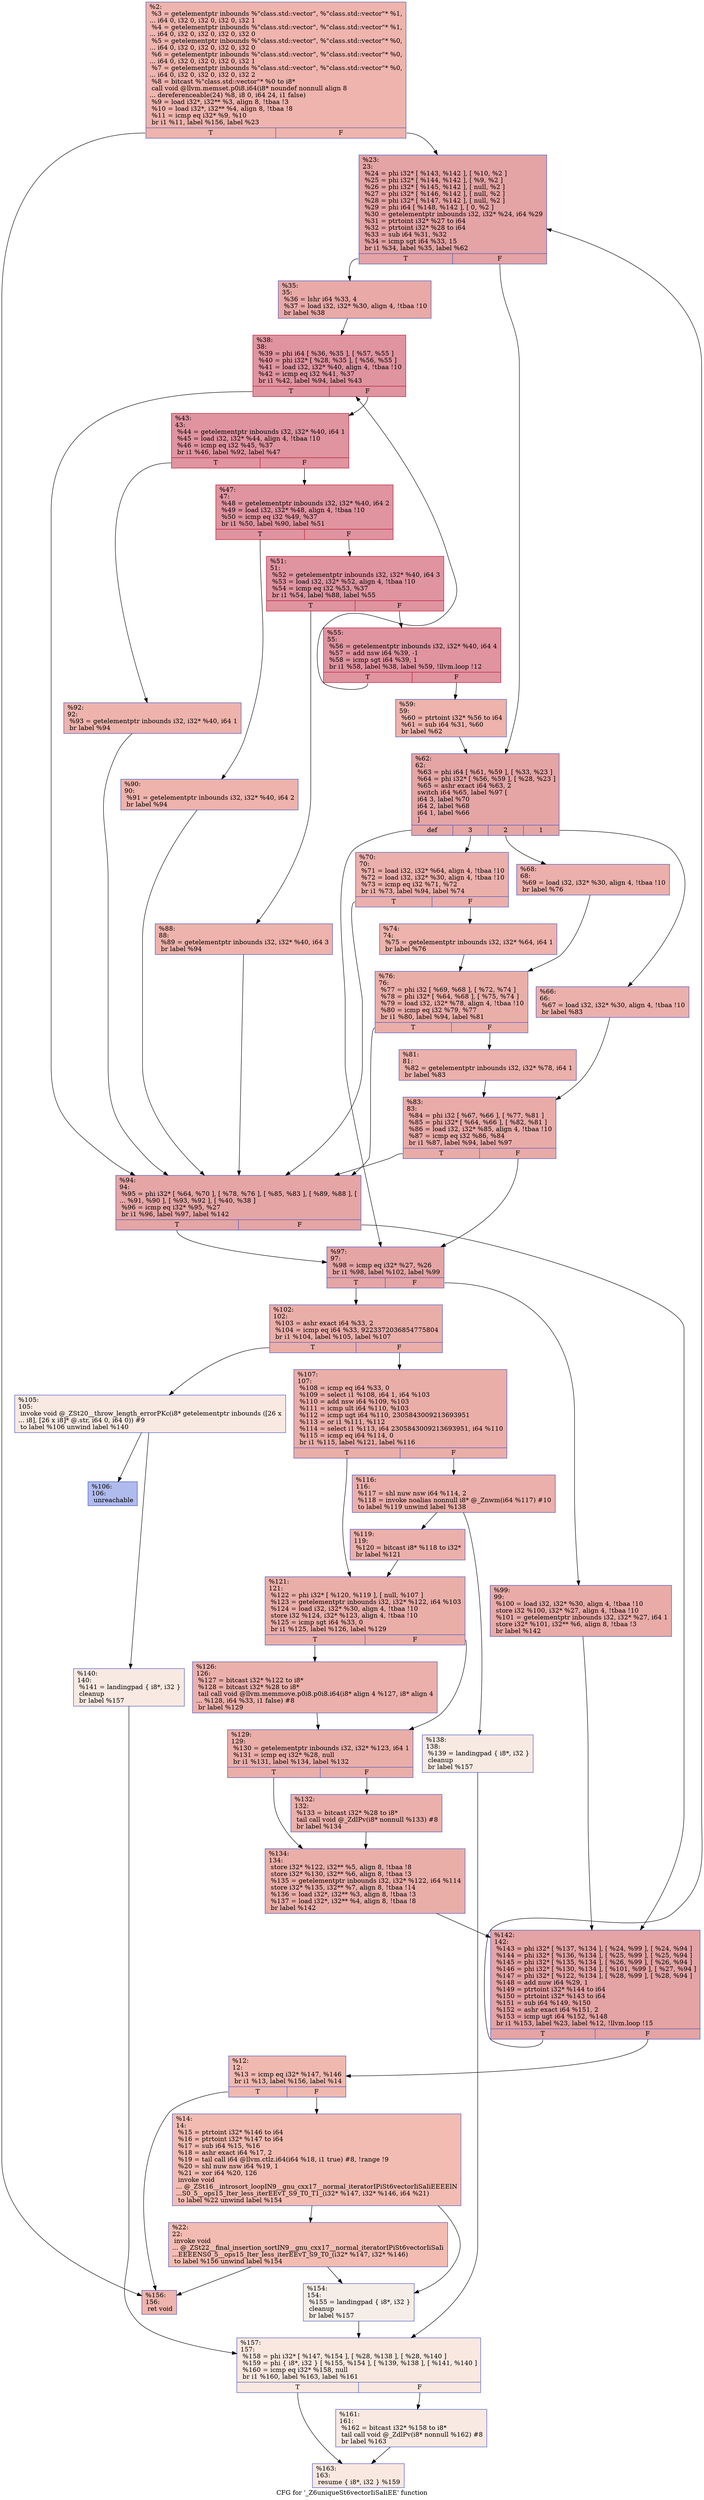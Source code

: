 digraph "CFG for '_Z6uniqueSt6vectorIiSaIiEE' function" {
	label="CFG for '_Z6uniqueSt6vectorIiSaIiEE' function";

	Node0x561145600630 [shape=record,color="#3d50c3ff", style=filled, fillcolor="#d8564670",label="{%2:\l  %3 = getelementptr inbounds %\"class.std::vector\", %\"class.std::vector\"* %1,\l... i64 0, i32 0, i32 0, i32 0, i32 1\l  %4 = getelementptr inbounds %\"class.std::vector\", %\"class.std::vector\"* %1,\l... i64 0, i32 0, i32 0, i32 0, i32 0\l  %5 = getelementptr inbounds %\"class.std::vector\", %\"class.std::vector\"* %0,\l... i64 0, i32 0, i32 0, i32 0, i32 0\l  %6 = getelementptr inbounds %\"class.std::vector\", %\"class.std::vector\"* %0,\l... i64 0, i32 0, i32 0, i32 0, i32 1\l  %7 = getelementptr inbounds %\"class.std::vector\", %\"class.std::vector\"* %0,\l... i64 0, i32 0, i32 0, i32 0, i32 2\l  %8 = bitcast %\"class.std::vector\"* %0 to i8*\l  call void @llvm.memset.p0i8.i64(i8* noundef nonnull align 8\l... dereferenceable(24) %8, i8 0, i64 24, i1 false)\l  %9 = load i32*, i32** %3, align 8, !tbaa !3\l  %10 = load i32*, i32** %4, align 8, !tbaa !8\l  %11 = icmp eq i32* %9, %10\l  br i1 %11, label %156, label %23\l|{<s0>T|<s1>F}}"];
	Node0x561145600630:s0 -> Node0x5611456024f0;
	Node0x561145600630:s1 -> Node0x561145602580;
	Node0x5611456026c0 [shape=record,color="#3d50c3ff", style=filled, fillcolor="#de614d70",label="{%12:\l12:                                               \l  %13 = icmp eq i32* %147, %146\l  br i1 %13, label %156, label %14\l|{<s0>T|<s1>F}}"];
	Node0x5611456026c0:s0 -> Node0x5611456024f0;
	Node0x5611456026c0:s1 -> Node0x561145602850;
	Node0x561145602850 [shape=record,color="#3d50c3ff", style=filled, fillcolor="#e1675170",label="{%14:\l14:                                               \l  %15 = ptrtoint i32* %146 to i64\l  %16 = ptrtoint i32* %147 to i64\l  %17 = sub i64 %15, %16\l  %18 = ashr exact i64 %17, 2\l  %19 = tail call i64 @llvm.ctlz.i64(i64 %18, i1 true) #8, !range !9\l  %20 = shl nuw nsw i64 %19, 1\l  %21 = xor i64 %20, 126\l  invoke void\l... @_ZSt16__introsort_loopIN9__gnu_cxx17__normal_iteratorIPiSt6vectorIiSaIiEEEElN\l...S0_5__ops15_Iter_less_iterEEvT_S9_T0_T1_(i32* %147, i32* %146, i64 %21)\l          to label %22 unwind label %154\l}"];
	Node0x561145602850 -> Node0x5611456030b0;
	Node0x561145602850 -> Node0x561145603140;
	Node0x5611456030b0 [shape=record,color="#3d50c3ff", style=filled, fillcolor="#e1675170",label="{%22:\l22:                                               \l  invoke void\l... @_ZSt22__final_insertion_sortIN9__gnu_cxx17__normal_iteratorIPiSt6vectorIiSaIi\l...EEEENS0_5__ops15_Iter_less_iterEEvT_S9_T0_(i32* %147, i32* %146)\l          to label %156 unwind label %154\l}"];
	Node0x5611456030b0 -> Node0x5611456024f0;
	Node0x5611456030b0 -> Node0x561145603140;
	Node0x561145602580 [shape=record,color="#3d50c3ff", style=filled, fillcolor="#c32e3170",label="{%23:\l23:                                               \l  %24 = phi i32* [ %143, %142 ], [ %10, %2 ]\l  %25 = phi i32* [ %144, %142 ], [ %9, %2 ]\l  %26 = phi i32* [ %145, %142 ], [ null, %2 ]\l  %27 = phi i32* [ %146, %142 ], [ null, %2 ]\l  %28 = phi i32* [ %147, %142 ], [ null, %2 ]\l  %29 = phi i64 [ %148, %142 ], [ 0, %2 ]\l  %30 = getelementptr inbounds i32, i32* %24, i64 %29\l  %31 = ptrtoint i32* %27 to i64\l  %32 = ptrtoint i32* %28 to i64\l  %33 = sub i64 %31, %32\l  %34 = icmp sgt i64 %33, 15\l  br i1 %34, label %35, label %62\l|{<s0>T|<s1>F}}"];
	Node0x561145602580:s0 -> Node0x5611456042c0;
	Node0x561145602580:s1 -> Node0x561145604350;
	Node0x5611456042c0 [shape=record,color="#3d50c3ff", style=filled, fillcolor="#ca3b3770",label="{%35:\l35:                                               \l  %36 = lshr i64 %33, 4\l  %37 = load i32, i32* %30, align 4, !tbaa !10\l  br label %38\l}"];
	Node0x5611456042c0 -> Node0x561145604600;
	Node0x561145604600 [shape=record,color="#b70d28ff", style=filled, fillcolor="#b70d2870",label="{%38:\l38:                                               \l  %39 = phi i64 [ %36, %35 ], [ %57, %55 ]\l  %40 = phi i32* [ %28, %35 ], [ %56, %55 ]\l  %41 = load i32, i32* %40, align 4, !tbaa !10\l  %42 = icmp eq i32 %41, %37\l  br i1 %42, label %94, label %43\l|{<s0>T|<s1>F}}"];
	Node0x561145604600:s0 -> Node0x5611456050a0;
	Node0x561145604600:s1 -> Node0x561145605130;
	Node0x561145605130 [shape=record,color="#b70d28ff", style=filled, fillcolor="#b70d2870",label="{%43:\l43:                                               \l  %44 = getelementptr inbounds i32, i32* %40, i64 1\l  %45 = load i32, i32* %44, align 4, !tbaa !10\l  %46 = icmp eq i32 %45, %37\l  br i1 %46, label %92, label %47\l|{<s0>T|<s1>F}}"];
	Node0x561145605130:s0 -> Node0x561145605410;
	Node0x561145605130:s1 -> Node0x561145605460;
	Node0x561145605460 [shape=record,color="#b70d28ff", style=filled, fillcolor="#b70d2870",label="{%47:\l47:                                               \l  %48 = getelementptr inbounds i32, i32* %40, i64 2\l  %49 = load i32, i32* %48, align 4, !tbaa !10\l  %50 = icmp eq i32 %49, %37\l  br i1 %50, label %90, label %51\l|{<s0>T|<s1>F}}"];
	Node0x561145605460:s0 -> Node0x561145605740;
	Node0x561145605460:s1 -> Node0x561145605790;
	Node0x561145605790 [shape=record,color="#b70d28ff", style=filled, fillcolor="#b70d2870",label="{%51:\l51:                                               \l  %52 = getelementptr inbounds i32, i32* %40, i64 3\l  %53 = load i32, i32* %52, align 4, !tbaa !10\l  %54 = icmp eq i32 %53, %37\l  br i1 %54, label %88, label %55\l|{<s0>T|<s1>F}}"];
	Node0x561145605790:s0 -> Node0x561145605aa0;
	Node0x561145605790:s1 -> Node0x561145604730;
	Node0x561145604730 [shape=record,color="#b70d28ff", style=filled, fillcolor="#b70d2870",label="{%55:\l55:                                               \l  %56 = getelementptr inbounds i32, i32* %40, i64 4\l  %57 = add nsw i64 %39, -1\l  %58 = icmp sgt i64 %39, 1\l  br i1 %58, label %38, label %59, !llvm.loop !12\l|{<s0>T|<s1>F}}"];
	Node0x561145604730:s0 -> Node0x561145604600;
	Node0x561145604730:s1 -> Node0x561145605d60;
	Node0x561145605d60 [shape=record,color="#3d50c3ff", style=filled, fillcolor="#d6524470",label="{%59:\l59:                                               \l  %60 = ptrtoint i32* %56 to i64\l  %61 = sub i64 %31, %60\l  br label %62\l}"];
	Node0x561145605d60 -> Node0x561145604350;
	Node0x561145604350 [shape=record,color="#3d50c3ff", style=filled, fillcolor="#c5333470",label="{%62:\l62:                                               \l  %63 = phi i64 [ %61, %59 ], [ %33, %23 ]\l  %64 = phi i32* [ %56, %59 ], [ %28, %23 ]\l  %65 = ashr exact i64 %63, 2\l  switch i64 %65, label %97 [\l    i64 3, label %70\l    i64 2, label %68\l    i64 1, label %66\l  ]\l|{<s0>def|<s1>3|<s2>2|<s3>1}}"];
	Node0x561145604350:s0 -> Node0x561145606670;
	Node0x561145604350:s1 -> Node0x5611456066c0;
	Node0x561145604350:s2 -> Node0x561145606710;
	Node0x561145604350:s3 -> Node0x5611456067a0;
	Node0x5611456067a0 [shape=record,color="#3d50c3ff", style=filled, fillcolor="#d24b4070",label="{%66:\l66:                                               \l  %67 = load i32, i32* %30, align 4, !tbaa !10\l  br label %83\l}"];
	Node0x5611456067a0 -> Node0x5611456068f0;
	Node0x561145606710 [shape=record,color="#3d50c3ff", style=filled, fillcolor="#d24b4070",label="{%68:\l68:                                               \l  %69 = load i32, i32* %30, align 4, !tbaa !10\l  br label %76\l}"];
	Node0x561145606710 -> Node0x561145606a20;
	Node0x5611456066c0 [shape=record,color="#3d50c3ff", style=filled, fillcolor="#d24b4070",label="{%70:\l70:                                               \l  %71 = load i32, i32* %64, align 4, !tbaa !10\l  %72 = load i32, i32* %30, align 4, !tbaa !10\l  %73 = icmp eq i32 %71, %72\l  br i1 %73, label %94, label %74\l|{<s0>T|<s1>F}}"];
	Node0x5611456066c0:s0 -> Node0x5611456050a0;
	Node0x5611456066c0:s1 -> Node0x561145606c50;
	Node0x561145606c50 [shape=record,color="#3d50c3ff", style=filled, fillcolor="#d6524470",label="{%74:\l74:                                               \l  %75 = getelementptr inbounds i32, i32* %64, i64 1\l  br label %76\l}"];
	Node0x561145606c50 -> Node0x561145606a20;
	Node0x561145606a20 [shape=record,color="#3d50c3ff", style=filled, fillcolor="#d0473d70",label="{%76:\l76:                                               \l  %77 = phi i32 [ %69, %68 ], [ %72, %74 ]\l  %78 = phi i32* [ %64, %68 ], [ %75, %74 ]\l  %79 = load i32, i32* %78, align 4, !tbaa !10\l  %80 = icmp eq i32 %79, %77\l  br i1 %80, label %94, label %81\l|{<s0>T|<s1>F}}"];
	Node0x561145606a20:s0 -> Node0x5611456050a0;
	Node0x561145606a20:s1 -> Node0x5611456070c0;
	Node0x5611456070c0 [shape=record,color="#3d50c3ff", style=filled, fillcolor="#d24b4070",label="{%81:\l81:                                               \l  %82 = getelementptr inbounds i32, i32* %78, i64 1\l  br label %83\l}"];
	Node0x5611456070c0 -> Node0x5611456068f0;
	Node0x5611456068f0 [shape=record,color="#3d50c3ff", style=filled, fillcolor="#cc403a70",label="{%83:\l83:                                               \l  %84 = phi i32 [ %67, %66 ], [ %77, %81 ]\l  %85 = phi i32* [ %64, %66 ], [ %82, %81 ]\l  %86 = load i32, i32* %85, align 4, !tbaa !10\l  %87 = icmp eq i32 %86, %84\l  br i1 %87, label %94, label %97\l|{<s0>T|<s1>F}}"];
	Node0x5611456068f0:s0 -> Node0x5611456050a0;
	Node0x5611456068f0:s1 -> Node0x561145606670;
	Node0x561145605aa0 [shape=record,color="#3d50c3ff", style=filled, fillcolor="#d6524470",label="{%88:\l88:                                               \l  %89 = getelementptr inbounds i32, i32* %40, i64 3\l  br label %94\l}"];
	Node0x561145605aa0 -> Node0x5611456050a0;
	Node0x561145605740 [shape=record,color="#3d50c3ff", style=filled, fillcolor="#d6524470",label="{%90:\l90:                                               \l  %91 = getelementptr inbounds i32, i32* %40, i64 2\l  br label %94\l}"];
	Node0x561145605740 -> Node0x5611456050a0;
	Node0x561145605410 [shape=record,color="#3d50c3ff", style=filled, fillcolor="#d6524470",label="{%92:\l92:                                               \l  %93 = getelementptr inbounds i32, i32* %40, i64 1\l  br label %94\l}"];
	Node0x561145605410 -> Node0x5611456050a0;
	Node0x5611456050a0 [shape=record,color="#3d50c3ff", style=filled, fillcolor="#c5333470",label="{%94:\l94:                                               \l  %95 = phi i32* [ %64, %70 ], [ %78, %76 ], [ %85, %83 ], [ %89, %88 ], [\l... %91, %90 ], [ %93, %92 ], [ %40, %38 ]\l  %96 = icmp eq i32* %95, %27\l  br i1 %96, label %97, label %142\l|{<s0>T|<s1>F}}"];
	Node0x5611456050a0:s0 -> Node0x561145606670;
	Node0x5611456050a0:s1 -> Node0x561145603820;
	Node0x561145606670 [shape=record,color="#3d50c3ff", style=filled, fillcolor="#c5333470",label="{%97:\l97:                                               \l  %98 = icmp eq i32* %27, %26\l  br i1 %98, label %102, label %99\l|{<s0>T|<s1>F}}"];
	Node0x561145606670:s0 -> Node0x561145607c50;
	Node0x561145606670:s1 -> Node0x561145607ca0;
	Node0x561145607ca0 [shape=record,color="#3d50c3ff", style=filled, fillcolor="#cc403a70",label="{%99:\l99:                                               \l  %100 = load i32, i32* %30, align 4, !tbaa !10\l  store i32 %100, i32* %27, align 4, !tbaa !10\l  %101 = getelementptr inbounds i32, i32* %27, i64 1\l  store i32* %101, i32** %6, align 8, !tbaa !3\l  br label %142\l}"];
	Node0x561145607ca0 -> Node0x561145603820;
	Node0x561145607c50 [shape=record,color="#3d50c3ff", style=filled, fillcolor="#d0473d70",label="{%102:\l102:                                              \l  %103 = ashr exact i64 %33, 2\l  %104 = icmp eq i64 %33, 9223372036854775804\l  br i1 %104, label %105, label %107\l|{<s0>T|<s1>F}}"];
	Node0x561145607c50:s0 -> Node0x561145608770;
	Node0x561145607c50:s1 -> Node0x5611456087c0;
	Node0x561145608770 [shape=record,color="#3d50c3ff", style=filled, fillcolor="#efcebd70",label="{%105:\l105:                                              \l  invoke void @_ZSt20__throw_length_errorPKc(i8* getelementptr inbounds ([26 x\l... i8], [26 x i8]* @.str, i64 0, i64 0)) #9\l          to label %106 unwind label %140\l}"];
	Node0x561145608770 -> Node0x561145608980;
	Node0x561145608770 -> Node0x5611456089d0;
	Node0x561145608980 [shape=record,color="#3d50c3ff", style=filled, fillcolor="#4c66d670",label="{%106:\l106:                                              \l  unreachable\l}"];
	Node0x5611456087c0 [shape=record,color="#3d50c3ff", style=filled, fillcolor="#d0473d70",label="{%107:\l107:                                              \l  %108 = icmp eq i64 %33, 0\l  %109 = select i1 %108, i64 1, i64 %103\l  %110 = add nsw i64 %109, %103\l  %111 = icmp ult i64 %110, %103\l  %112 = icmp ugt i64 %110, 2305843009213693951\l  %113 = or i1 %111, %112\l  %114 = select i1 %113, i64 2305843009213693951, i64 %110\l  %115 = icmp eq i64 %114, 0\l  br i1 %115, label %121, label %116\l|{<s0>T|<s1>F}}"];
	Node0x5611456087c0:s0 -> Node0x5611456090d0;
	Node0x5611456087c0:s1 -> Node0x561145609120;
	Node0x561145609120 [shape=record,color="#3d50c3ff", style=filled, fillcolor="#d24b4070",label="{%116:\l116:                                              \l  %117 = shl nuw nsw i64 %114, 2\l  %118 = invoke noalias nonnull i8* @_Znwm(i64 %117) #10\l          to label %119 unwind label %138\l}"];
	Node0x561145609120 -> Node0x5611456092b0;
	Node0x561145609120 -> Node0x561145609300;
	Node0x5611456092b0 [shape=record,color="#3d50c3ff", style=filled, fillcolor="#d24b4070",label="{%119:\l119:                                              \l  %120 = bitcast i8* %118 to i32*\l  br label %121\l}"];
	Node0x5611456092b0 -> Node0x5611456090d0;
	Node0x5611456090d0 [shape=record,color="#3d50c3ff", style=filled, fillcolor="#d0473d70",label="{%121:\l121:                                              \l  %122 = phi i32* [ %120, %119 ], [ null, %107 ]\l  %123 = getelementptr inbounds i32, i32* %122, i64 %103\l  %124 = load i32, i32* %30, align 4, !tbaa !10\l  store i32 %124, i32* %123, align 4, !tbaa !10\l  %125 = icmp sgt i64 %33, 0\l  br i1 %125, label %126, label %129\l|{<s0>T|<s1>F}}"];
	Node0x5611456090d0:s0 -> Node0x5611456098f0;
	Node0x5611456090d0:s1 -> Node0x561145609940;
	Node0x5611456098f0 [shape=record,color="#3d50c3ff", style=filled, fillcolor="#d24b4070",label="{%126:\l126:                                              \l  %127 = bitcast i32* %122 to i8*\l  %128 = bitcast i32* %28 to i8*\l  tail call void @llvm.memmove.p0i8.p0i8.i64(i8* align 4 %127, i8* align 4\l... %128, i64 %33, i1 false) #8\l  br label %129\l}"];
	Node0x5611456098f0 -> Node0x561145609940;
	Node0x561145609940 [shape=record,color="#3d50c3ff", style=filled, fillcolor="#d0473d70",label="{%129:\l129:                                              \l  %130 = getelementptr inbounds i32, i32* %123, i64 1\l  %131 = icmp eq i32* %28, null\l  br i1 %131, label %134, label %132\l|{<s0>T|<s1>F}}"];
	Node0x561145609940:s0 -> Node0x56114560a7e0;
	Node0x561145609940:s1 -> Node0x56114560a830;
	Node0x56114560a830 [shape=record,color="#3d50c3ff", style=filled, fillcolor="#d24b4070",label="{%132:\l132:                                              \l  %133 = bitcast i32* %28 to i8*\l  tail call void @_ZdlPv(i8* nonnull %133) #8\l  br label %134\l}"];
	Node0x56114560a830 -> Node0x56114560a7e0;
	Node0x56114560a7e0 [shape=record,color="#3d50c3ff", style=filled, fillcolor="#d0473d70",label="{%134:\l134:                                              \l  store i32* %122, i32** %5, align 8, !tbaa !8\l  store i32* %130, i32** %6, align 8, !tbaa !3\l  %135 = getelementptr inbounds i32, i32* %122, i64 %114\l  store i32* %135, i32** %7, align 8, !tbaa !14\l  %136 = load i32*, i32** %3, align 8, !tbaa !3\l  %137 = load i32*, i32** %4, align 8, !tbaa !8\l  br label %142\l}"];
	Node0x56114560a7e0 -> Node0x561145603820;
	Node0x561145609300 [shape=record,color="#3d50c3ff", style=filled, fillcolor="#eed0c070",label="{%138:\l138:                                              \l  %139 = landingpad \{ i8*, i32 \}\l          cleanup\l  br label %157\l}"];
	Node0x561145609300 -> Node0x56114560b690;
	Node0x5611456089d0 [shape=record,color="#3d50c3ff", style=filled, fillcolor="#efcebd70",label="{%140:\l140:                                              \l  %141 = landingpad \{ i8*, i32 \}\l          cleanup\l  br label %157\l}"];
	Node0x5611456089d0 -> Node0x56114560b690;
	Node0x561145603820 [shape=record,color="#3d50c3ff", style=filled, fillcolor="#c32e3170",label="{%142:\l142:                                              \l  %143 = phi i32* [ %137, %134 ], [ %24, %99 ], [ %24, %94 ]\l  %144 = phi i32* [ %136, %134 ], [ %25, %99 ], [ %25, %94 ]\l  %145 = phi i32* [ %135, %134 ], [ %26, %99 ], [ %26, %94 ]\l  %146 = phi i32* [ %130, %134 ], [ %101, %99 ], [ %27, %94 ]\l  %147 = phi i32* [ %122, %134 ], [ %28, %99 ], [ %28, %94 ]\l  %148 = add nuw i64 %29, 1\l  %149 = ptrtoint i32* %144 to i64\l  %150 = ptrtoint i32* %143 to i64\l  %151 = sub i64 %149, %150\l  %152 = ashr exact i64 %151, 2\l  %153 = icmp ugt i64 %152, %148\l  br i1 %153, label %23, label %12, !llvm.loop !15\l|{<s0>T|<s1>F}}"];
	Node0x561145603820:s0 -> Node0x561145602580;
	Node0x561145603820:s1 -> Node0x5611456026c0;
	Node0x561145603140 [shape=record,color="#3d50c3ff", style=filled, fillcolor="#e8d6cc70",label="{%154:\l154:                                              \l  %155 = landingpad \{ i8*, i32 \}\l          cleanup\l  br label %157\l}"];
	Node0x561145603140 -> Node0x56114560b690;
	Node0x5611456024f0 [shape=record,color="#3d50c3ff", style=filled, fillcolor="#d8564670",label="{%156:\l156:                                              \l  ret void\l}"];
	Node0x56114560b690 [shape=record,color="#3d50c3ff", style=filled, fillcolor="#f1ccb870",label="{%157:\l157:                                              \l  %158 = phi i32* [ %147, %154 ], [ %28, %138 ], [ %28, %140 ]\l  %159 = phi \{ i8*, i32 \} [ %155, %154 ], [ %139, %138 ], [ %141, %140 ]\l  %160 = icmp eq i32* %158, null\l  br i1 %160, label %163, label %161\l|{<s0>T|<s1>F}}"];
	Node0x56114560b690:s0 -> Node0x56114560c410;
	Node0x56114560b690:s1 -> Node0x56114560c460;
	Node0x56114560c460 [shape=record,color="#3d50c3ff", style=filled, fillcolor="#efcebd70",label="{%161:\l161:                                              \l  %162 = bitcast i32* %158 to i8*\l  tail call void @_ZdlPv(i8* nonnull %162) #8\l  br label %163\l}"];
	Node0x56114560c460 -> Node0x56114560c410;
	Node0x56114560c410 [shape=record,color="#3d50c3ff", style=filled, fillcolor="#f1ccb870",label="{%163:\l163:                                              \l  resume \{ i8*, i32 \} %159\l}"];
}
